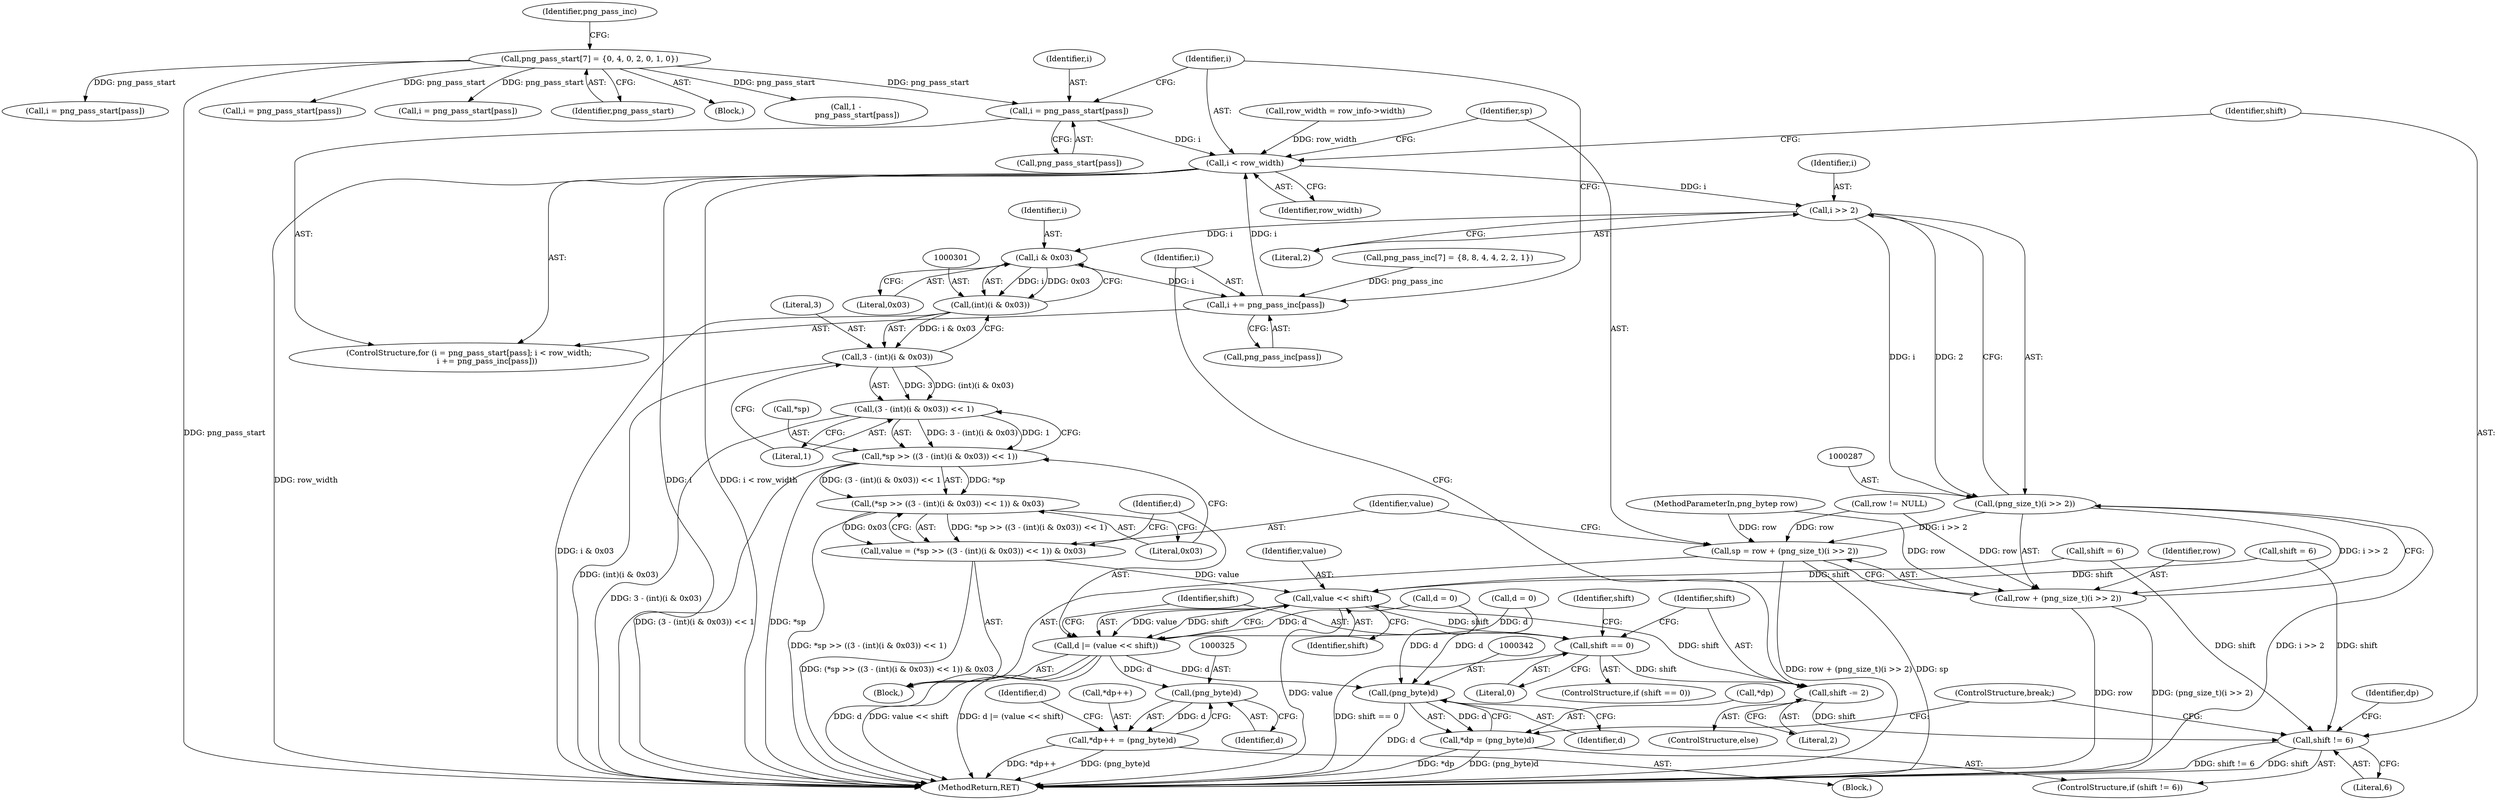 digraph "0_Chrome_7f3d85b096f66870a15b37c2f40b219b2e292693_29@array" {
"1000268" [label="(Call,i = png_pass_start[pass])"];
"1000118" [label="(Call,png_pass_start[7] = {0, 4, 0, 2, 0, 1, 0})"];
"1000273" [label="(Call,i < row_width)"];
"1000288" [label="(Call,i >> 2)"];
"1000286" [label="(Call,(png_size_t)(i >> 2))"];
"1000282" [label="(Call,sp = row + (png_size_t)(i >> 2))"];
"1000284" [label="(Call,row + (png_size_t)(i >> 2))"];
"1000302" [label="(Call,i & 0x03)"];
"1000276" [label="(Call,i += png_pass_inc[pass])"];
"1000300" [label="(Call,(int)(i & 0x03))"];
"1000298" [label="(Call,3 - (int)(i & 0x03))"];
"1000297" [label="(Call,(3 - (int)(i & 0x03)) << 1)"];
"1000294" [label="(Call,*sp >> ((3 - (int)(i & 0x03)) << 1))"];
"1000293" [label="(Call,(*sp >> ((3 - (int)(i & 0x03)) << 1)) & 0x03)"];
"1000291" [label="(Call,value = (*sp >> ((3 - (int)(i & 0x03)) << 1)) & 0x03)"];
"1000309" [label="(Call,value << shift)"];
"1000307" [label="(Call,d |= (value << shift))"];
"1000324" [label="(Call,(png_byte)d)"];
"1000320" [label="(Call,*dp++ = (png_byte)d)"];
"1000341" [label="(Call,(png_byte)d)"];
"1000338" [label="(Call,*dp = (png_byte)d)"];
"1000313" [label="(Call,shift == 0)"];
"1000331" [label="(Call,shift -= 2)"];
"1000335" [label="(Call,shift != 6)"];
"1000268" [label="(Call,i = png_pass_start[pass])"];
"1000119" [label="(Identifier,png_pass_start)"];
"1000300" [label="(Call,(int)(i & 0x03))"];
"1000324" [label="(Call,(png_byte)d)"];
"1000274" [label="(Identifier,i)"];
"1000340" [label="(Identifier,dp)"];
"1000269" [label="(Identifier,i)"];
"1000273" [label="(Call,i < row_width)"];
"1000288" [label="(Call,i >> 2)"];
"1000116" [label="(Block,)"];
"1000302" [label="(Call,i & 0x03)"];
"1000128" [label="(Call,row != NULL)"];
"1000295" [label="(Call,*sp)"];
"1000261" [label="(Call,shift = 6)"];
"1000311" [label="(Identifier,shift)"];
"1000331" [label="(Call,shift -= 2)"];
"1000326" [label="(Identifier,d)"];
"1000294" [label="(Call,*sp >> ((3 - (int)(i & 0x03)) << 1))"];
"1000320" [label="(Call,*dp++ = (png_byte)d)"];
"1000315" [label="(Literal,0)"];
"1000303" [label="(Identifier,i)"];
"1000122" [label="(Identifier,png_pass_inc)"];
"1000317" [label="(Call,shift = 6)"];
"1000277" [label="(Identifier,i)"];
"1000328" [label="(Identifier,d)"];
"1000286" [label="(Call,(png_size_t)(i >> 2))"];
"1000297" [label="(Call,(3 - (int)(i & 0x03)) << 1)"];
"1000517" [label="(Call,1 -\n         png_pass_start[pass])"];
"1000334" [label="(ControlStructure,if (shift != 6))"];
"1000339" [label="(Call,*dp)"];
"1000291" [label="(Call,value = (*sp >> ((3 - (int)(i & 0x03)) << 1)) & 0x03)"];
"1000168" [label="(Call,i = png_pass_start[pass])"];
"1000292" [label="(Identifier,value)"];
"1000536" [label="(MethodReturn,RET)"];
"1000275" [label="(Identifier,row_width)"];
"1000281" [label="(Block,)"];
"1000283" [label="(Identifier,sp)"];
"1000309" [label="(Call,value << shift)"];
"1000314" [label="(Identifier,shift)"];
"1000264" [label="(Call,d = 0)"];
"1000299" [label="(Literal,3)"];
"1000338" [label="(Call,*dp = (png_byte)d)"];
"1000330" [label="(ControlStructure,else)"];
"1000290" [label="(Literal,2)"];
"1000304" [label="(Literal,0x03)"];
"1000318" [label="(Identifier,shift)"];
"1000282" [label="(Call,sp = row + (png_size_t)(i >> 2))"];
"1000312" [label="(ControlStructure,if (shift == 0))"];
"1000121" [label="(Call,png_pass_inc[7] = {8, 8, 4, 4, 2, 2, 1})"];
"1000310" [label="(Identifier,value)"];
"1000270" [label="(Call,png_pass_start[pass])"];
"1000278" [label="(Call,png_pass_inc[pass])"];
"1000289" [label="(Identifier,i)"];
"1000305" [label="(Literal,1)"];
"1000307" [label="(Call,d |= (value << shift))"];
"1000469" [label="(Call,i = png_pass_start[pass])"];
"1000341" [label="(Call,(png_byte)d)"];
"1000344" [label="(ControlStructure,break;)"];
"1000369" [label="(Call,i = png_pass_start[pass])"];
"1000284" [label="(Call,row + (png_size_t)(i >> 2))"];
"1000114" [label="(MethodParameterIn,png_bytep row)"];
"1000327" [label="(Call,d = 0)"];
"1000343" [label="(Identifier,d)"];
"1000308" [label="(Identifier,d)"];
"1000313" [label="(Call,shift == 0)"];
"1000335" [label="(Call,shift != 6)"];
"1000337" [label="(Literal,6)"];
"1000285" [label="(Identifier,row)"];
"1000316" [label="(Block,)"];
"1000321" [label="(Call,*dp++)"];
"1000253" [label="(Call,row_width = row_info->width)"];
"1000336" [label="(Identifier,shift)"];
"1000276" [label="(Call,i += png_pass_inc[pass])"];
"1000332" [label="(Identifier,shift)"];
"1000267" [label="(ControlStructure,for (i = png_pass_start[pass]; i < row_width;\n               i += png_pass_inc[pass]))"];
"1000118" [label="(Call,png_pass_start[7] = {0, 4, 0, 2, 0, 1, 0})"];
"1000306" [label="(Literal,0x03)"];
"1000298" [label="(Call,3 - (int)(i & 0x03))"];
"1000333" [label="(Literal,2)"];
"1000293" [label="(Call,(*sp >> ((3 - (int)(i & 0x03)) << 1)) & 0x03)"];
"1000268" -> "1000267"  [label="AST: "];
"1000268" -> "1000270"  [label="CFG: "];
"1000269" -> "1000268"  [label="AST: "];
"1000270" -> "1000268"  [label="AST: "];
"1000274" -> "1000268"  [label="CFG: "];
"1000118" -> "1000268"  [label="DDG: png_pass_start"];
"1000268" -> "1000273"  [label="DDG: i"];
"1000118" -> "1000116"  [label="AST: "];
"1000118" -> "1000119"  [label="CFG: "];
"1000119" -> "1000118"  [label="AST: "];
"1000122" -> "1000118"  [label="CFG: "];
"1000118" -> "1000536"  [label="DDG: png_pass_start"];
"1000118" -> "1000168"  [label="DDG: png_pass_start"];
"1000118" -> "1000369"  [label="DDG: png_pass_start"];
"1000118" -> "1000469"  [label="DDG: png_pass_start"];
"1000118" -> "1000517"  [label="DDG: png_pass_start"];
"1000273" -> "1000267"  [label="AST: "];
"1000273" -> "1000275"  [label="CFG: "];
"1000274" -> "1000273"  [label="AST: "];
"1000275" -> "1000273"  [label="AST: "];
"1000283" -> "1000273"  [label="CFG: "];
"1000336" -> "1000273"  [label="CFG: "];
"1000273" -> "1000536"  [label="DDG: row_width"];
"1000273" -> "1000536"  [label="DDG: i"];
"1000273" -> "1000536"  [label="DDG: i < row_width"];
"1000276" -> "1000273"  [label="DDG: i"];
"1000253" -> "1000273"  [label="DDG: row_width"];
"1000273" -> "1000288"  [label="DDG: i"];
"1000288" -> "1000286"  [label="AST: "];
"1000288" -> "1000290"  [label="CFG: "];
"1000289" -> "1000288"  [label="AST: "];
"1000290" -> "1000288"  [label="AST: "];
"1000286" -> "1000288"  [label="CFG: "];
"1000288" -> "1000286"  [label="DDG: i"];
"1000288" -> "1000286"  [label="DDG: 2"];
"1000288" -> "1000302"  [label="DDG: i"];
"1000286" -> "1000284"  [label="AST: "];
"1000287" -> "1000286"  [label="AST: "];
"1000284" -> "1000286"  [label="CFG: "];
"1000286" -> "1000536"  [label="DDG: i >> 2"];
"1000286" -> "1000282"  [label="DDG: i >> 2"];
"1000286" -> "1000284"  [label="DDG: i >> 2"];
"1000282" -> "1000281"  [label="AST: "];
"1000282" -> "1000284"  [label="CFG: "];
"1000283" -> "1000282"  [label="AST: "];
"1000284" -> "1000282"  [label="AST: "];
"1000292" -> "1000282"  [label="CFG: "];
"1000282" -> "1000536"  [label="DDG: row + (png_size_t)(i >> 2)"];
"1000282" -> "1000536"  [label="DDG: sp"];
"1000114" -> "1000282"  [label="DDG: row"];
"1000128" -> "1000282"  [label="DDG: row"];
"1000285" -> "1000284"  [label="AST: "];
"1000284" -> "1000536"  [label="DDG: (png_size_t)(i >> 2)"];
"1000284" -> "1000536"  [label="DDG: row"];
"1000114" -> "1000284"  [label="DDG: row"];
"1000128" -> "1000284"  [label="DDG: row"];
"1000302" -> "1000300"  [label="AST: "];
"1000302" -> "1000304"  [label="CFG: "];
"1000303" -> "1000302"  [label="AST: "];
"1000304" -> "1000302"  [label="AST: "];
"1000300" -> "1000302"  [label="CFG: "];
"1000302" -> "1000276"  [label="DDG: i"];
"1000302" -> "1000300"  [label="DDG: i"];
"1000302" -> "1000300"  [label="DDG: 0x03"];
"1000276" -> "1000267"  [label="AST: "];
"1000276" -> "1000278"  [label="CFG: "];
"1000277" -> "1000276"  [label="AST: "];
"1000278" -> "1000276"  [label="AST: "];
"1000274" -> "1000276"  [label="CFG: "];
"1000121" -> "1000276"  [label="DDG: png_pass_inc"];
"1000300" -> "1000298"  [label="AST: "];
"1000301" -> "1000300"  [label="AST: "];
"1000298" -> "1000300"  [label="CFG: "];
"1000300" -> "1000536"  [label="DDG: i & 0x03"];
"1000300" -> "1000298"  [label="DDG: i & 0x03"];
"1000298" -> "1000297"  [label="AST: "];
"1000299" -> "1000298"  [label="AST: "];
"1000305" -> "1000298"  [label="CFG: "];
"1000298" -> "1000536"  [label="DDG: (int)(i & 0x03)"];
"1000298" -> "1000297"  [label="DDG: 3"];
"1000298" -> "1000297"  [label="DDG: (int)(i & 0x03)"];
"1000297" -> "1000294"  [label="AST: "];
"1000297" -> "1000305"  [label="CFG: "];
"1000305" -> "1000297"  [label="AST: "];
"1000294" -> "1000297"  [label="CFG: "];
"1000297" -> "1000536"  [label="DDG: 3 - (int)(i & 0x03)"];
"1000297" -> "1000294"  [label="DDG: 3 - (int)(i & 0x03)"];
"1000297" -> "1000294"  [label="DDG: 1"];
"1000294" -> "1000293"  [label="AST: "];
"1000295" -> "1000294"  [label="AST: "];
"1000306" -> "1000294"  [label="CFG: "];
"1000294" -> "1000536"  [label="DDG: (3 - (int)(i & 0x03)) << 1"];
"1000294" -> "1000536"  [label="DDG: *sp"];
"1000294" -> "1000293"  [label="DDG: *sp"];
"1000294" -> "1000293"  [label="DDG: (3 - (int)(i & 0x03)) << 1"];
"1000293" -> "1000291"  [label="AST: "];
"1000293" -> "1000306"  [label="CFG: "];
"1000306" -> "1000293"  [label="AST: "];
"1000291" -> "1000293"  [label="CFG: "];
"1000293" -> "1000536"  [label="DDG: *sp >> ((3 - (int)(i & 0x03)) << 1)"];
"1000293" -> "1000291"  [label="DDG: *sp >> ((3 - (int)(i & 0x03)) << 1)"];
"1000293" -> "1000291"  [label="DDG: 0x03"];
"1000291" -> "1000281"  [label="AST: "];
"1000292" -> "1000291"  [label="AST: "];
"1000308" -> "1000291"  [label="CFG: "];
"1000291" -> "1000536"  [label="DDG: (*sp >> ((3 - (int)(i & 0x03)) << 1)) & 0x03"];
"1000291" -> "1000309"  [label="DDG: value"];
"1000309" -> "1000307"  [label="AST: "];
"1000309" -> "1000311"  [label="CFG: "];
"1000310" -> "1000309"  [label="AST: "];
"1000311" -> "1000309"  [label="AST: "];
"1000307" -> "1000309"  [label="CFG: "];
"1000309" -> "1000536"  [label="DDG: value"];
"1000309" -> "1000307"  [label="DDG: value"];
"1000309" -> "1000307"  [label="DDG: shift"];
"1000317" -> "1000309"  [label="DDG: shift"];
"1000331" -> "1000309"  [label="DDG: shift"];
"1000261" -> "1000309"  [label="DDG: shift"];
"1000309" -> "1000313"  [label="DDG: shift"];
"1000307" -> "1000281"  [label="AST: "];
"1000308" -> "1000307"  [label="AST: "];
"1000314" -> "1000307"  [label="CFG: "];
"1000307" -> "1000536"  [label="DDG: value << shift"];
"1000307" -> "1000536"  [label="DDG: d |= (value << shift)"];
"1000307" -> "1000536"  [label="DDG: d"];
"1000264" -> "1000307"  [label="DDG: d"];
"1000327" -> "1000307"  [label="DDG: d"];
"1000307" -> "1000324"  [label="DDG: d"];
"1000307" -> "1000341"  [label="DDG: d"];
"1000324" -> "1000320"  [label="AST: "];
"1000324" -> "1000326"  [label="CFG: "];
"1000325" -> "1000324"  [label="AST: "];
"1000326" -> "1000324"  [label="AST: "];
"1000320" -> "1000324"  [label="CFG: "];
"1000324" -> "1000320"  [label="DDG: d"];
"1000320" -> "1000316"  [label="AST: "];
"1000321" -> "1000320"  [label="AST: "];
"1000328" -> "1000320"  [label="CFG: "];
"1000320" -> "1000536"  [label="DDG: (png_byte)d"];
"1000320" -> "1000536"  [label="DDG: *dp++"];
"1000341" -> "1000338"  [label="AST: "];
"1000341" -> "1000343"  [label="CFG: "];
"1000342" -> "1000341"  [label="AST: "];
"1000343" -> "1000341"  [label="AST: "];
"1000338" -> "1000341"  [label="CFG: "];
"1000341" -> "1000536"  [label="DDG: d"];
"1000341" -> "1000338"  [label="DDG: d"];
"1000264" -> "1000341"  [label="DDG: d"];
"1000327" -> "1000341"  [label="DDG: d"];
"1000338" -> "1000334"  [label="AST: "];
"1000339" -> "1000338"  [label="AST: "];
"1000344" -> "1000338"  [label="CFG: "];
"1000338" -> "1000536"  [label="DDG: *dp"];
"1000338" -> "1000536"  [label="DDG: (png_byte)d"];
"1000313" -> "1000312"  [label="AST: "];
"1000313" -> "1000315"  [label="CFG: "];
"1000314" -> "1000313"  [label="AST: "];
"1000315" -> "1000313"  [label="AST: "];
"1000318" -> "1000313"  [label="CFG: "];
"1000332" -> "1000313"  [label="CFG: "];
"1000313" -> "1000536"  [label="DDG: shift == 0"];
"1000313" -> "1000331"  [label="DDG: shift"];
"1000331" -> "1000330"  [label="AST: "];
"1000331" -> "1000333"  [label="CFG: "];
"1000332" -> "1000331"  [label="AST: "];
"1000333" -> "1000331"  [label="AST: "];
"1000277" -> "1000331"  [label="CFG: "];
"1000331" -> "1000335"  [label="DDG: shift"];
"1000335" -> "1000334"  [label="AST: "];
"1000335" -> "1000337"  [label="CFG: "];
"1000336" -> "1000335"  [label="AST: "];
"1000337" -> "1000335"  [label="AST: "];
"1000340" -> "1000335"  [label="CFG: "];
"1000344" -> "1000335"  [label="CFG: "];
"1000335" -> "1000536"  [label="DDG: shift"];
"1000335" -> "1000536"  [label="DDG: shift != 6"];
"1000317" -> "1000335"  [label="DDG: shift"];
"1000261" -> "1000335"  [label="DDG: shift"];
}
